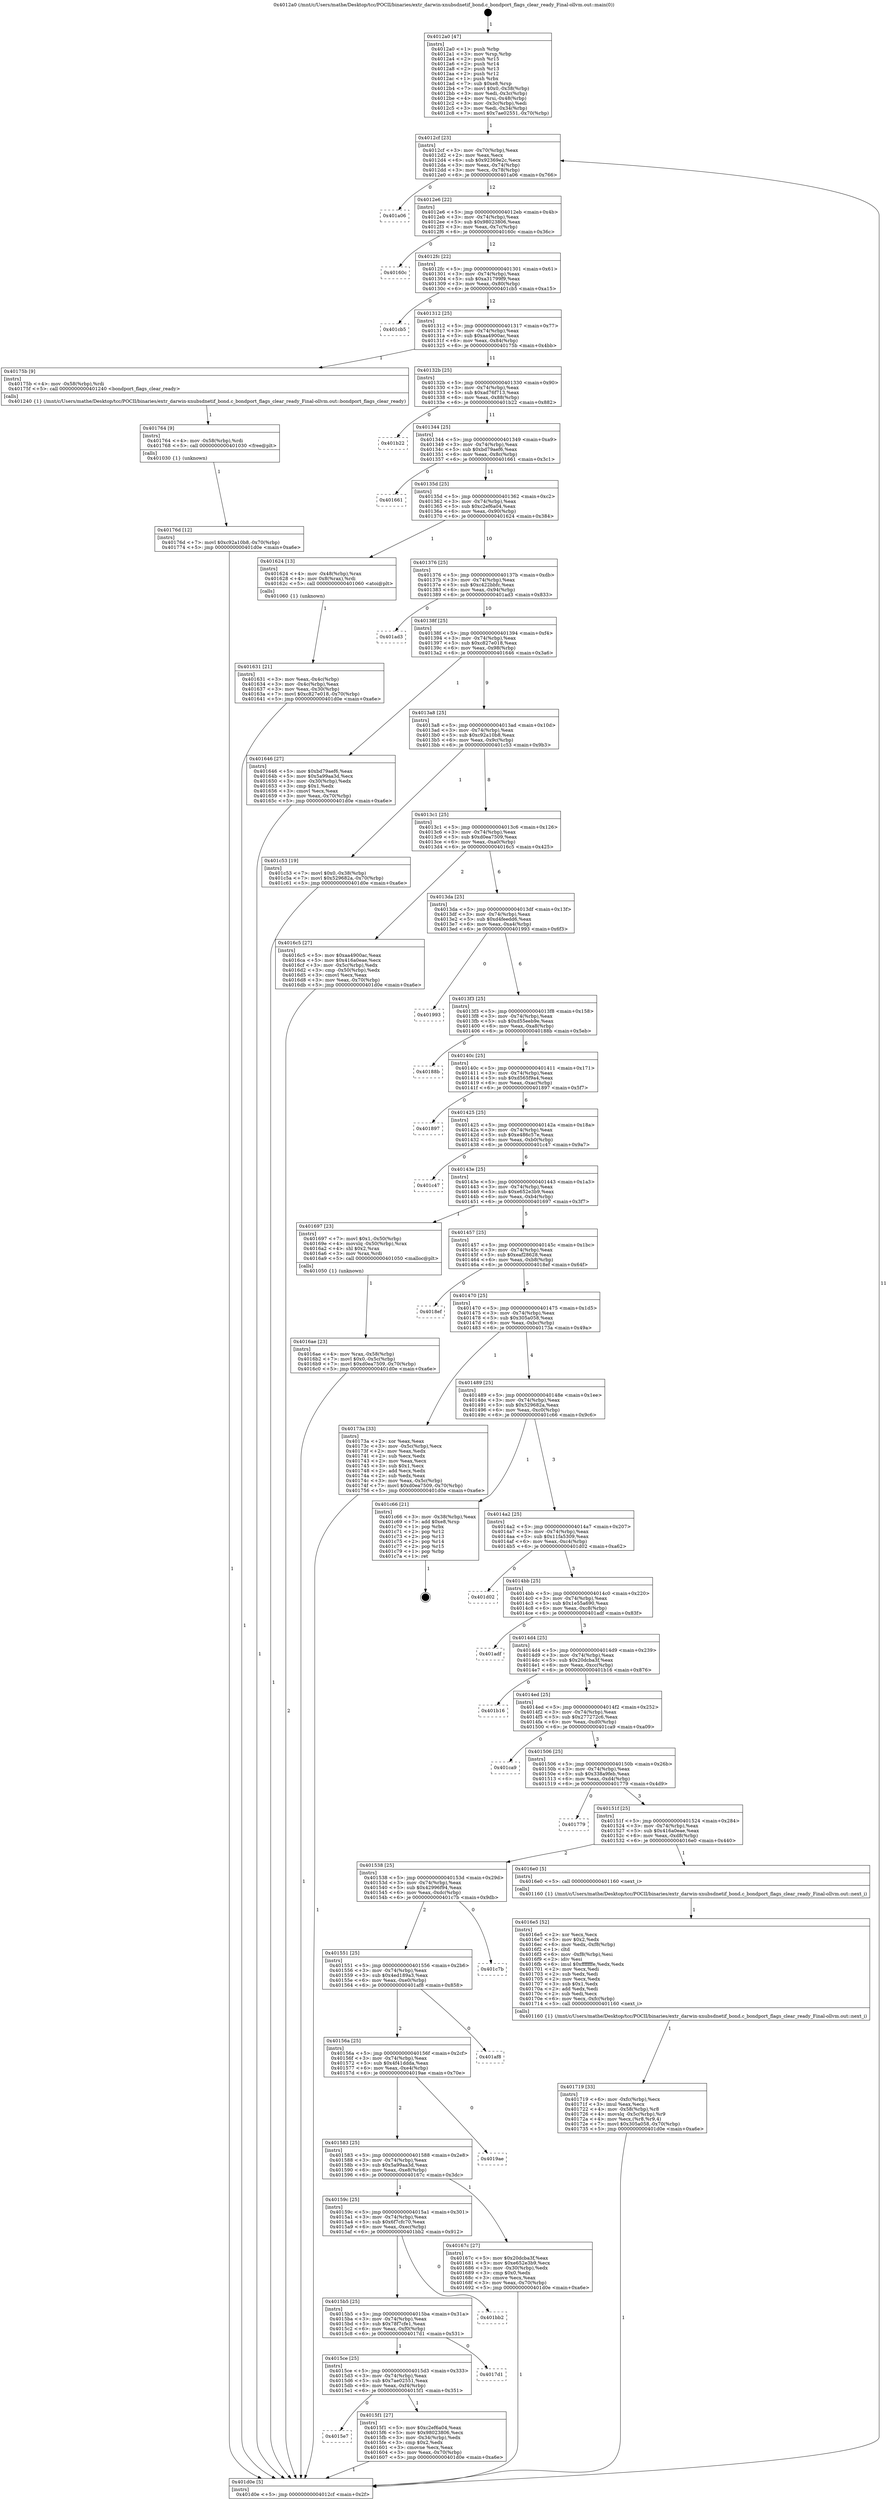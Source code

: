 digraph "0x4012a0" {
  label = "0x4012a0 (/mnt/c/Users/mathe/Desktop/tcc/POCII/binaries/extr_darwin-xnubsdnetif_bond.c_bondport_flags_clear_ready_Final-ollvm.out::main(0))"
  labelloc = "t"
  node[shape=record]

  Entry [label="",width=0.3,height=0.3,shape=circle,fillcolor=black,style=filled]
  "0x4012cf" [label="{
     0x4012cf [23]\l
     | [instrs]\l
     &nbsp;&nbsp;0x4012cf \<+3\>: mov -0x70(%rbp),%eax\l
     &nbsp;&nbsp;0x4012d2 \<+2\>: mov %eax,%ecx\l
     &nbsp;&nbsp;0x4012d4 \<+6\>: sub $0x92369e2c,%ecx\l
     &nbsp;&nbsp;0x4012da \<+3\>: mov %eax,-0x74(%rbp)\l
     &nbsp;&nbsp;0x4012dd \<+3\>: mov %ecx,-0x78(%rbp)\l
     &nbsp;&nbsp;0x4012e0 \<+6\>: je 0000000000401a06 \<main+0x766\>\l
  }"]
  "0x401a06" [label="{
     0x401a06\l
  }", style=dashed]
  "0x4012e6" [label="{
     0x4012e6 [22]\l
     | [instrs]\l
     &nbsp;&nbsp;0x4012e6 \<+5\>: jmp 00000000004012eb \<main+0x4b\>\l
     &nbsp;&nbsp;0x4012eb \<+3\>: mov -0x74(%rbp),%eax\l
     &nbsp;&nbsp;0x4012ee \<+5\>: sub $0x98023806,%eax\l
     &nbsp;&nbsp;0x4012f3 \<+3\>: mov %eax,-0x7c(%rbp)\l
     &nbsp;&nbsp;0x4012f6 \<+6\>: je 000000000040160c \<main+0x36c\>\l
  }"]
  Exit [label="",width=0.3,height=0.3,shape=circle,fillcolor=black,style=filled,peripheries=2]
  "0x40160c" [label="{
     0x40160c\l
  }", style=dashed]
  "0x4012fc" [label="{
     0x4012fc [22]\l
     | [instrs]\l
     &nbsp;&nbsp;0x4012fc \<+5\>: jmp 0000000000401301 \<main+0x61\>\l
     &nbsp;&nbsp;0x401301 \<+3\>: mov -0x74(%rbp),%eax\l
     &nbsp;&nbsp;0x401304 \<+5\>: sub $0xa31799f9,%eax\l
     &nbsp;&nbsp;0x401309 \<+3\>: mov %eax,-0x80(%rbp)\l
     &nbsp;&nbsp;0x40130c \<+6\>: je 0000000000401cb5 \<main+0xa15\>\l
  }"]
  "0x40176d" [label="{
     0x40176d [12]\l
     | [instrs]\l
     &nbsp;&nbsp;0x40176d \<+7\>: movl $0xc92a10b8,-0x70(%rbp)\l
     &nbsp;&nbsp;0x401774 \<+5\>: jmp 0000000000401d0e \<main+0xa6e\>\l
  }"]
  "0x401cb5" [label="{
     0x401cb5\l
  }", style=dashed]
  "0x401312" [label="{
     0x401312 [25]\l
     | [instrs]\l
     &nbsp;&nbsp;0x401312 \<+5\>: jmp 0000000000401317 \<main+0x77\>\l
     &nbsp;&nbsp;0x401317 \<+3\>: mov -0x74(%rbp),%eax\l
     &nbsp;&nbsp;0x40131a \<+5\>: sub $0xaa4900ac,%eax\l
     &nbsp;&nbsp;0x40131f \<+6\>: mov %eax,-0x84(%rbp)\l
     &nbsp;&nbsp;0x401325 \<+6\>: je 000000000040175b \<main+0x4bb\>\l
  }"]
  "0x401764" [label="{
     0x401764 [9]\l
     | [instrs]\l
     &nbsp;&nbsp;0x401764 \<+4\>: mov -0x58(%rbp),%rdi\l
     &nbsp;&nbsp;0x401768 \<+5\>: call 0000000000401030 \<free@plt\>\l
     | [calls]\l
     &nbsp;&nbsp;0x401030 \{1\} (unknown)\l
  }"]
  "0x40175b" [label="{
     0x40175b [9]\l
     | [instrs]\l
     &nbsp;&nbsp;0x40175b \<+4\>: mov -0x58(%rbp),%rdi\l
     &nbsp;&nbsp;0x40175f \<+5\>: call 0000000000401240 \<bondport_flags_clear_ready\>\l
     | [calls]\l
     &nbsp;&nbsp;0x401240 \{1\} (/mnt/c/Users/mathe/Desktop/tcc/POCII/binaries/extr_darwin-xnubsdnetif_bond.c_bondport_flags_clear_ready_Final-ollvm.out::bondport_flags_clear_ready)\l
  }"]
  "0x40132b" [label="{
     0x40132b [25]\l
     | [instrs]\l
     &nbsp;&nbsp;0x40132b \<+5\>: jmp 0000000000401330 \<main+0x90\>\l
     &nbsp;&nbsp;0x401330 \<+3\>: mov -0x74(%rbp),%eax\l
     &nbsp;&nbsp;0x401333 \<+5\>: sub $0xad76f713,%eax\l
     &nbsp;&nbsp;0x401338 \<+6\>: mov %eax,-0x88(%rbp)\l
     &nbsp;&nbsp;0x40133e \<+6\>: je 0000000000401b22 \<main+0x882\>\l
  }"]
  "0x401719" [label="{
     0x401719 [33]\l
     | [instrs]\l
     &nbsp;&nbsp;0x401719 \<+6\>: mov -0xfc(%rbp),%ecx\l
     &nbsp;&nbsp;0x40171f \<+3\>: imul %eax,%ecx\l
     &nbsp;&nbsp;0x401722 \<+4\>: mov -0x58(%rbp),%r8\l
     &nbsp;&nbsp;0x401726 \<+4\>: movslq -0x5c(%rbp),%r9\l
     &nbsp;&nbsp;0x40172a \<+4\>: mov %ecx,(%r8,%r9,4)\l
     &nbsp;&nbsp;0x40172e \<+7\>: movl $0x305a058,-0x70(%rbp)\l
     &nbsp;&nbsp;0x401735 \<+5\>: jmp 0000000000401d0e \<main+0xa6e\>\l
  }"]
  "0x401b22" [label="{
     0x401b22\l
  }", style=dashed]
  "0x401344" [label="{
     0x401344 [25]\l
     | [instrs]\l
     &nbsp;&nbsp;0x401344 \<+5\>: jmp 0000000000401349 \<main+0xa9\>\l
     &nbsp;&nbsp;0x401349 \<+3\>: mov -0x74(%rbp),%eax\l
     &nbsp;&nbsp;0x40134c \<+5\>: sub $0xbd79aef6,%eax\l
     &nbsp;&nbsp;0x401351 \<+6\>: mov %eax,-0x8c(%rbp)\l
     &nbsp;&nbsp;0x401357 \<+6\>: je 0000000000401661 \<main+0x3c1\>\l
  }"]
  "0x4016e5" [label="{
     0x4016e5 [52]\l
     | [instrs]\l
     &nbsp;&nbsp;0x4016e5 \<+2\>: xor %ecx,%ecx\l
     &nbsp;&nbsp;0x4016e7 \<+5\>: mov $0x2,%edx\l
     &nbsp;&nbsp;0x4016ec \<+6\>: mov %edx,-0xf8(%rbp)\l
     &nbsp;&nbsp;0x4016f2 \<+1\>: cltd\l
     &nbsp;&nbsp;0x4016f3 \<+6\>: mov -0xf8(%rbp),%esi\l
     &nbsp;&nbsp;0x4016f9 \<+2\>: idiv %esi\l
     &nbsp;&nbsp;0x4016fb \<+6\>: imul $0xfffffffe,%edx,%edx\l
     &nbsp;&nbsp;0x401701 \<+2\>: mov %ecx,%edi\l
     &nbsp;&nbsp;0x401703 \<+2\>: sub %edx,%edi\l
     &nbsp;&nbsp;0x401705 \<+2\>: mov %ecx,%edx\l
     &nbsp;&nbsp;0x401707 \<+3\>: sub $0x1,%edx\l
     &nbsp;&nbsp;0x40170a \<+2\>: add %edx,%edi\l
     &nbsp;&nbsp;0x40170c \<+2\>: sub %edi,%ecx\l
     &nbsp;&nbsp;0x40170e \<+6\>: mov %ecx,-0xfc(%rbp)\l
     &nbsp;&nbsp;0x401714 \<+5\>: call 0000000000401160 \<next_i\>\l
     | [calls]\l
     &nbsp;&nbsp;0x401160 \{1\} (/mnt/c/Users/mathe/Desktop/tcc/POCII/binaries/extr_darwin-xnubsdnetif_bond.c_bondport_flags_clear_ready_Final-ollvm.out::next_i)\l
  }"]
  "0x401661" [label="{
     0x401661\l
  }", style=dashed]
  "0x40135d" [label="{
     0x40135d [25]\l
     | [instrs]\l
     &nbsp;&nbsp;0x40135d \<+5\>: jmp 0000000000401362 \<main+0xc2\>\l
     &nbsp;&nbsp;0x401362 \<+3\>: mov -0x74(%rbp),%eax\l
     &nbsp;&nbsp;0x401365 \<+5\>: sub $0xc2ef6a04,%eax\l
     &nbsp;&nbsp;0x40136a \<+6\>: mov %eax,-0x90(%rbp)\l
     &nbsp;&nbsp;0x401370 \<+6\>: je 0000000000401624 \<main+0x384\>\l
  }"]
  "0x4016ae" [label="{
     0x4016ae [23]\l
     | [instrs]\l
     &nbsp;&nbsp;0x4016ae \<+4\>: mov %rax,-0x58(%rbp)\l
     &nbsp;&nbsp;0x4016b2 \<+7\>: movl $0x0,-0x5c(%rbp)\l
     &nbsp;&nbsp;0x4016b9 \<+7\>: movl $0xd0ea7509,-0x70(%rbp)\l
     &nbsp;&nbsp;0x4016c0 \<+5\>: jmp 0000000000401d0e \<main+0xa6e\>\l
  }"]
  "0x401624" [label="{
     0x401624 [13]\l
     | [instrs]\l
     &nbsp;&nbsp;0x401624 \<+4\>: mov -0x48(%rbp),%rax\l
     &nbsp;&nbsp;0x401628 \<+4\>: mov 0x8(%rax),%rdi\l
     &nbsp;&nbsp;0x40162c \<+5\>: call 0000000000401060 \<atoi@plt\>\l
     | [calls]\l
     &nbsp;&nbsp;0x401060 \{1\} (unknown)\l
  }"]
  "0x401376" [label="{
     0x401376 [25]\l
     | [instrs]\l
     &nbsp;&nbsp;0x401376 \<+5\>: jmp 000000000040137b \<main+0xdb\>\l
     &nbsp;&nbsp;0x40137b \<+3\>: mov -0x74(%rbp),%eax\l
     &nbsp;&nbsp;0x40137e \<+5\>: sub $0xc422bbfc,%eax\l
     &nbsp;&nbsp;0x401383 \<+6\>: mov %eax,-0x94(%rbp)\l
     &nbsp;&nbsp;0x401389 \<+6\>: je 0000000000401ad3 \<main+0x833\>\l
  }"]
  "0x401631" [label="{
     0x401631 [21]\l
     | [instrs]\l
     &nbsp;&nbsp;0x401631 \<+3\>: mov %eax,-0x4c(%rbp)\l
     &nbsp;&nbsp;0x401634 \<+3\>: mov -0x4c(%rbp),%eax\l
     &nbsp;&nbsp;0x401637 \<+3\>: mov %eax,-0x30(%rbp)\l
     &nbsp;&nbsp;0x40163a \<+7\>: movl $0xc827e018,-0x70(%rbp)\l
     &nbsp;&nbsp;0x401641 \<+5\>: jmp 0000000000401d0e \<main+0xa6e\>\l
  }"]
  "0x401ad3" [label="{
     0x401ad3\l
  }", style=dashed]
  "0x40138f" [label="{
     0x40138f [25]\l
     | [instrs]\l
     &nbsp;&nbsp;0x40138f \<+5\>: jmp 0000000000401394 \<main+0xf4\>\l
     &nbsp;&nbsp;0x401394 \<+3\>: mov -0x74(%rbp),%eax\l
     &nbsp;&nbsp;0x401397 \<+5\>: sub $0xc827e018,%eax\l
     &nbsp;&nbsp;0x40139c \<+6\>: mov %eax,-0x98(%rbp)\l
     &nbsp;&nbsp;0x4013a2 \<+6\>: je 0000000000401646 \<main+0x3a6\>\l
  }"]
  "0x4012a0" [label="{
     0x4012a0 [47]\l
     | [instrs]\l
     &nbsp;&nbsp;0x4012a0 \<+1\>: push %rbp\l
     &nbsp;&nbsp;0x4012a1 \<+3\>: mov %rsp,%rbp\l
     &nbsp;&nbsp;0x4012a4 \<+2\>: push %r15\l
     &nbsp;&nbsp;0x4012a6 \<+2\>: push %r14\l
     &nbsp;&nbsp;0x4012a8 \<+2\>: push %r13\l
     &nbsp;&nbsp;0x4012aa \<+2\>: push %r12\l
     &nbsp;&nbsp;0x4012ac \<+1\>: push %rbx\l
     &nbsp;&nbsp;0x4012ad \<+7\>: sub $0xe8,%rsp\l
     &nbsp;&nbsp;0x4012b4 \<+7\>: movl $0x0,-0x38(%rbp)\l
     &nbsp;&nbsp;0x4012bb \<+3\>: mov %edi,-0x3c(%rbp)\l
     &nbsp;&nbsp;0x4012be \<+4\>: mov %rsi,-0x48(%rbp)\l
     &nbsp;&nbsp;0x4012c2 \<+3\>: mov -0x3c(%rbp),%edi\l
     &nbsp;&nbsp;0x4012c5 \<+3\>: mov %edi,-0x34(%rbp)\l
     &nbsp;&nbsp;0x4012c8 \<+7\>: movl $0x7ae02551,-0x70(%rbp)\l
  }"]
  "0x401646" [label="{
     0x401646 [27]\l
     | [instrs]\l
     &nbsp;&nbsp;0x401646 \<+5\>: mov $0xbd79aef6,%eax\l
     &nbsp;&nbsp;0x40164b \<+5\>: mov $0x5a99aa3d,%ecx\l
     &nbsp;&nbsp;0x401650 \<+3\>: mov -0x30(%rbp),%edx\l
     &nbsp;&nbsp;0x401653 \<+3\>: cmp $0x1,%edx\l
     &nbsp;&nbsp;0x401656 \<+3\>: cmovl %ecx,%eax\l
     &nbsp;&nbsp;0x401659 \<+3\>: mov %eax,-0x70(%rbp)\l
     &nbsp;&nbsp;0x40165c \<+5\>: jmp 0000000000401d0e \<main+0xa6e\>\l
  }"]
  "0x4013a8" [label="{
     0x4013a8 [25]\l
     | [instrs]\l
     &nbsp;&nbsp;0x4013a8 \<+5\>: jmp 00000000004013ad \<main+0x10d\>\l
     &nbsp;&nbsp;0x4013ad \<+3\>: mov -0x74(%rbp),%eax\l
     &nbsp;&nbsp;0x4013b0 \<+5\>: sub $0xc92a10b8,%eax\l
     &nbsp;&nbsp;0x4013b5 \<+6\>: mov %eax,-0x9c(%rbp)\l
     &nbsp;&nbsp;0x4013bb \<+6\>: je 0000000000401c53 \<main+0x9b3\>\l
  }"]
  "0x401d0e" [label="{
     0x401d0e [5]\l
     | [instrs]\l
     &nbsp;&nbsp;0x401d0e \<+5\>: jmp 00000000004012cf \<main+0x2f\>\l
  }"]
  "0x401c53" [label="{
     0x401c53 [19]\l
     | [instrs]\l
     &nbsp;&nbsp;0x401c53 \<+7\>: movl $0x0,-0x38(%rbp)\l
     &nbsp;&nbsp;0x401c5a \<+7\>: movl $0x529682a,-0x70(%rbp)\l
     &nbsp;&nbsp;0x401c61 \<+5\>: jmp 0000000000401d0e \<main+0xa6e\>\l
  }"]
  "0x4013c1" [label="{
     0x4013c1 [25]\l
     | [instrs]\l
     &nbsp;&nbsp;0x4013c1 \<+5\>: jmp 00000000004013c6 \<main+0x126\>\l
     &nbsp;&nbsp;0x4013c6 \<+3\>: mov -0x74(%rbp),%eax\l
     &nbsp;&nbsp;0x4013c9 \<+5\>: sub $0xd0ea7509,%eax\l
     &nbsp;&nbsp;0x4013ce \<+6\>: mov %eax,-0xa0(%rbp)\l
     &nbsp;&nbsp;0x4013d4 \<+6\>: je 00000000004016c5 \<main+0x425\>\l
  }"]
  "0x4015e7" [label="{
     0x4015e7\l
  }", style=dashed]
  "0x4016c5" [label="{
     0x4016c5 [27]\l
     | [instrs]\l
     &nbsp;&nbsp;0x4016c5 \<+5\>: mov $0xaa4900ac,%eax\l
     &nbsp;&nbsp;0x4016ca \<+5\>: mov $0x416a0eae,%ecx\l
     &nbsp;&nbsp;0x4016cf \<+3\>: mov -0x5c(%rbp),%edx\l
     &nbsp;&nbsp;0x4016d2 \<+3\>: cmp -0x50(%rbp),%edx\l
     &nbsp;&nbsp;0x4016d5 \<+3\>: cmovl %ecx,%eax\l
     &nbsp;&nbsp;0x4016d8 \<+3\>: mov %eax,-0x70(%rbp)\l
     &nbsp;&nbsp;0x4016db \<+5\>: jmp 0000000000401d0e \<main+0xa6e\>\l
  }"]
  "0x4013da" [label="{
     0x4013da [25]\l
     | [instrs]\l
     &nbsp;&nbsp;0x4013da \<+5\>: jmp 00000000004013df \<main+0x13f\>\l
     &nbsp;&nbsp;0x4013df \<+3\>: mov -0x74(%rbp),%eax\l
     &nbsp;&nbsp;0x4013e2 \<+5\>: sub $0xd4feedd6,%eax\l
     &nbsp;&nbsp;0x4013e7 \<+6\>: mov %eax,-0xa4(%rbp)\l
     &nbsp;&nbsp;0x4013ed \<+6\>: je 0000000000401993 \<main+0x6f3\>\l
  }"]
  "0x4015f1" [label="{
     0x4015f1 [27]\l
     | [instrs]\l
     &nbsp;&nbsp;0x4015f1 \<+5\>: mov $0xc2ef6a04,%eax\l
     &nbsp;&nbsp;0x4015f6 \<+5\>: mov $0x98023806,%ecx\l
     &nbsp;&nbsp;0x4015fb \<+3\>: mov -0x34(%rbp),%edx\l
     &nbsp;&nbsp;0x4015fe \<+3\>: cmp $0x2,%edx\l
     &nbsp;&nbsp;0x401601 \<+3\>: cmovne %ecx,%eax\l
     &nbsp;&nbsp;0x401604 \<+3\>: mov %eax,-0x70(%rbp)\l
     &nbsp;&nbsp;0x401607 \<+5\>: jmp 0000000000401d0e \<main+0xa6e\>\l
  }"]
  "0x401993" [label="{
     0x401993\l
  }", style=dashed]
  "0x4013f3" [label="{
     0x4013f3 [25]\l
     | [instrs]\l
     &nbsp;&nbsp;0x4013f3 \<+5\>: jmp 00000000004013f8 \<main+0x158\>\l
     &nbsp;&nbsp;0x4013f8 \<+3\>: mov -0x74(%rbp),%eax\l
     &nbsp;&nbsp;0x4013fb \<+5\>: sub $0xd55eeb9e,%eax\l
     &nbsp;&nbsp;0x401400 \<+6\>: mov %eax,-0xa8(%rbp)\l
     &nbsp;&nbsp;0x401406 \<+6\>: je 000000000040188b \<main+0x5eb\>\l
  }"]
  "0x4015ce" [label="{
     0x4015ce [25]\l
     | [instrs]\l
     &nbsp;&nbsp;0x4015ce \<+5\>: jmp 00000000004015d3 \<main+0x333\>\l
     &nbsp;&nbsp;0x4015d3 \<+3\>: mov -0x74(%rbp),%eax\l
     &nbsp;&nbsp;0x4015d6 \<+5\>: sub $0x7ae02551,%eax\l
     &nbsp;&nbsp;0x4015db \<+6\>: mov %eax,-0xf4(%rbp)\l
     &nbsp;&nbsp;0x4015e1 \<+6\>: je 00000000004015f1 \<main+0x351\>\l
  }"]
  "0x40188b" [label="{
     0x40188b\l
  }", style=dashed]
  "0x40140c" [label="{
     0x40140c [25]\l
     | [instrs]\l
     &nbsp;&nbsp;0x40140c \<+5\>: jmp 0000000000401411 \<main+0x171\>\l
     &nbsp;&nbsp;0x401411 \<+3\>: mov -0x74(%rbp),%eax\l
     &nbsp;&nbsp;0x401414 \<+5\>: sub $0xd565f9a4,%eax\l
     &nbsp;&nbsp;0x401419 \<+6\>: mov %eax,-0xac(%rbp)\l
     &nbsp;&nbsp;0x40141f \<+6\>: je 0000000000401897 \<main+0x5f7\>\l
  }"]
  "0x4017d1" [label="{
     0x4017d1\l
  }", style=dashed]
  "0x401897" [label="{
     0x401897\l
  }", style=dashed]
  "0x401425" [label="{
     0x401425 [25]\l
     | [instrs]\l
     &nbsp;&nbsp;0x401425 \<+5\>: jmp 000000000040142a \<main+0x18a\>\l
     &nbsp;&nbsp;0x40142a \<+3\>: mov -0x74(%rbp),%eax\l
     &nbsp;&nbsp;0x40142d \<+5\>: sub $0xe486c57e,%eax\l
     &nbsp;&nbsp;0x401432 \<+6\>: mov %eax,-0xb0(%rbp)\l
     &nbsp;&nbsp;0x401438 \<+6\>: je 0000000000401c47 \<main+0x9a7\>\l
  }"]
  "0x4015b5" [label="{
     0x4015b5 [25]\l
     | [instrs]\l
     &nbsp;&nbsp;0x4015b5 \<+5\>: jmp 00000000004015ba \<main+0x31a\>\l
     &nbsp;&nbsp;0x4015ba \<+3\>: mov -0x74(%rbp),%eax\l
     &nbsp;&nbsp;0x4015bd \<+5\>: sub $0x78f7cfe1,%eax\l
     &nbsp;&nbsp;0x4015c2 \<+6\>: mov %eax,-0xf0(%rbp)\l
     &nbsp;&nbsp;0x4015c8 \<+6\>: je 00000000004017d1 \<main+0x531\>\l
  }"]
  "0x401c47" [label="{
     0x401c47\l
  }", style=dashed]
  "0x40143e" [label="{
     0x40143e [25]\l
     | [instrs]\l
     &nbsp;&nbsp;0x40143e \<+5\>: jmp 0000000000401443 \<main+0x1a3\>\l
     &nbsp;&nbsp;0x401443 \<+3\>: mov -0x74(%rbp),%eax\l
     &nbsp;&nbsp;0x401446 \<+5\>: sub $0xe652e3b9,%eax\l
     &nbsp;&nbsp;0x40144b \<+6\>: mov %eax,-0xb4(%rbp)\l
     &nbsp;&nbsp;0x401451 \<+6\>: je 0000000000401697 \<main+0x3f7\>\l
  }"]
  "0x401bb2" [label="{
     0x401bb2\l
  }", style=dashed]
  "0x401697" [label="{
     0x401697 [23]\l
     | [instrs]\l
     &nbsp;&nbsp;0x401697 \<+7\>: movl $0x1,-0x50(%rbp)\l
     &nbsp;&nbsp;0x40169e \<+4\>: movslq -0x50(%rbp),%rax\l
     &nbsp;&nbsp;0x4016a2 \<+4\>: shl $0x2,%rax\l
     &nbsp;&nbsp;0x4016a6 \<+3\>: mov %rax,%rdi\l
     &nbsp;&nbsp;0x4016a9 \<+5\>: call 0000000000401050 \<malloc@plt\>\l
     | [calls]\l
     &nbsp;&nbsp;0x401050 \{1\} (unknown)\l
  }"]
  "0x401457" [label="{
     0x401457 [25]\l
     | [instrs]\l
     &nbsp;&nbsp;0x401457 \<+5\>: jmp 000000000040145c \<main+0x1bc\>\l
     &nbsp;&nbsp;0x40145c \<+3\>: mov -0x74(%rbp),%eax\l
     &nbsp;&nbsp;0x40145f \<+5\>: sub $0xeaf28628,%eax\l
     &nbsp;&nbsp;0x401464 \<+6\>: mov %eax,-0xb8(%rbp)\l
     &nbsp;&nbsp;0x40146a \<+6\>: je 00000000004018ef \<main+0x64f\>\l
  }"]
  "0x40159c" [label="{
     0x40159c [25]\l
     | [instrs]\l
     &nbsp;&nbsp;0x40159c \<+5\>: jmp 00000000004015a1 \<main+0x301\>\l
     &nbsp;&nbsp;0x4015a1 \<+3\>: mov -0x74(%rbp),%eax\l
     &nbsp;&nbsp;0x4015a4 \<+5\>: sub $0x6f7cfc70,%eax\l
     &nbsp;&nbsp;0x4015a9 \<+6\>: mov %eax,-0xec(%rbp)\l
     &nbsp;&nbsp;0x4015af \<+6\>: je 0000000000401bb2 \<main+0x912\>\l
  }"]
  "0x4018ef" [label="{
     0x4018ef\l
  }", style=dashed]
  "0x401470" [label="{
     0x401470 [25]\l
     | [instrs]\l
     &nbsp;&nbsp;0x401470 \<+5\>: jmp 0000000000401475 \<main+0x1d5\>\l
     &nbsp;&nbsp;0x401475 \<+3\>: mov -0x74(%rbp),%eax\l
     &nbsp;&nbsp;0x401478 \<+5\>: sub $0x305a058,%eax\l
     &nbsp;&nbsp;0x40147d \<+6\>: mov %eax,-0xbc(%rbp)\l
     &nbsp;&nbsp;0x401483 \<+6\>: je 000000000040173a \<main+0x49a\>\l
  }"]
  "0x40167c" [label="{
     0x40167c [27]\l
     | [instrs]\l
     &nbsp;&nbsp;0x40167c \<+5\>: mov $0x20dcba3f,%eax\l
     &nbsp;&nbsp;0x401681 \<+5\>: mov $0xe652e3b9,%ecx\l
     &nbsp;&nbsp;0x401686 \<+3\>: mov -0x30(%rbp),%edx\l
     &nbsp;&nbsp;0x401689 \<+3\>: cmp $0x0,%edx\l
     &nbsp;&nbsp;0x40168c \<+3\>: cmove %ecx,%eax\l
     &nbsp;&nbsp;0x40168f \<+3\>: mov %eax,-0x70(%rbp)\l
     &nbsp;&nbsp;0x401692 \<+5\>: jmp 0000000000401d0e \<main+0xa6e\>\l
  }"]
  "0x40173a" [label="{
     0x40173a [33]\l
     | [instrs]\l
     &nbsp;&nbsp;0x40173a \<+2\>: xor %eax,%eax\l
     &nbsp;&nbsp;0x40173c \<+3\>: mov -0x5c(%rbp),%ecx\l
     &nbsp;&nbsp;0x40173f \<+2\>: mov %eax,%edx\l
     &nbsp;&nbsp;0x401741 \<+2\>: sub %ecx,%edx\l
     &nbsp;&nbsp;0x401743 \<+2\>: mov %eax,%ecx\l
     &nbsp;&nbsp;0x401745 \<+3\>: sub $0x1,%ecx\l
     &nbsp;&nbsp;0x401748 \<+2\>: add %ecx,%edx\l
     &nbsp;&nbsp;0x40174a \<+2\>: sub %edx,%eax\l
     &nbsp;&nbsp;0x40174c \<+3\>: mov %eax,-0x5c(%rbp)\l
     &nbsp;&nbsp;0x40174f \<+7\>: movl $0xd0ea7509,-0x70(%rbp)\l
     &nbsp;&nbsp;0x401756 \<+5\>: jmp 0000000000401d0e \<main+0xa6e\>\l
  }"]
  "0x401489" [label="{
     0x401489 [25]\l
     | [instrs]\l
     &nbsp;&nbsp;0x401489 \<+5\>: jmp 000000000040148e \<main+0x1ee\>\l
     &nbsp;&nbsp;0x40148e \<+3\>: mov -0x74(%rbp),%eax\l
     &nbsp;&nbsp;0x401491 \<+5\>: sub $0x529682a,%eax\l
     &nbsp;&nbsp;0x401496 \<+6\>: mov %eax,-0xc0(%rbp)\l
     &nbsp;&nbsp;0x40149c \<+6\>: je 0000000000401c66 \<main+0x9c6\>\l
  }"]
  "0x401583" [label="{
     0x401583 [25]\l
     | [instrs]\l
     &nbsp;&nbsp;0x401583 \<+5\>: jmp 0000000000401588 \<main+0x2e8\>\l
     &nbsp;&nbsp;0x401588 \<+3\>: mov -0x74(%rbp),%eax\l
     &nbsp;&nbsp;0x40158b \<+5\>: sub $0x5a99aa3d,%eax\l
     &nbsp;&nbsp;0x401590 \<+6\>: mov %eax,-0xe8(%rbp)\l
     &nbsp;&nbsp;0x401596 \<+6\>: je 000000000040167c \<main+0x3dc\>\l
  }"]
  "0x401c66" [label="{
     0x401c66 [21]\l
     | [instrs]\l
     &nbsp;&nbsp;0x401c66 \<+3\>: mov -0x38(%rbp),%eax\l
     &nbsp;&nbsp;0x401c69 \<+7\>: add $0xe8,%rsp\l
     &nbsp;&nbsp;0x401c70 \<+1\>: pop %rbx\l
     &nbsp;&nbsp;0x401c71 \<+2\>: pop %r12\l
     &nbsp;&nbsp;0x401c73 \<+2\>: pop %r13\l
     &nbsp;&nbsp;0x401c75 \<+2\>: pop %r14\l
     &nbsp;&nbsp;0x401c77 \<+2\>: pop %r15\l
     &nbsp;&nbsp;0x401c79 \<+1\>: pop %rbp\l
     &nbsp;&nbsp;0x401c7a \<+1\>: ret\l
  }"]
  "0x4014a2" [label="{
     0x4014a2 [25]\l
     | [instrs]\l
     &nbsp;&nbsp;0x4014a2 \<+5\>: jmp 00000000004014a7 \<main+0x207\>\l
     &nbsp;&nbsp;0x4014a7 \<+3\>: mov -0x74(%rbp),%eax\l
     &nbsp;&nbsp;0x4014aa \<+5\>: sub $0x11fa5309,%eax\l
     &nbsp;&nbsp;0x4014af \<+6\>: mov %eax,-0xc4(%rbp)\l
     &nbsp;&nbsp;0x4014b5 \<+6\>: je 0000000000401d02 \<main+0xa62\>\l
  }"]
  "0x4019ae" [label="{
     0x4019ae\l
  }", style=dashed]
  "0x401d02" [label="{
     0x401d02\l
  }", style=dashed]
  "0x4014bb" [label="{
     0x4014bb [25]\l
     | [instrs]\l
     &nbsp;&nbsp;0x4014bb \<+5\>: jmp 00000000004014c0 \<main+0x220\>\l
     &nbsp;&nbsp;0x4014c0 \<+3\>: mov -0x74(%rbp),%eax\l
     &nbsp;&nbsp;0x4014c3 \<+5\>: sub $0x1e55a690,%eax\l
     &nbsp;&nbsp;0x4014c8 \<+6\>: mov %eax,-0xc8(%rbp)\l
     &nbsp;&nbsp;0x4014ce \<+6\>: je 0000000000401adf \<main+0x83f\>\l
  }"]
  "0x40156a" [label="{
     0x40156a [25]\l
     | [instrs]\l
     &nbsp;&nbsp;0x40156a \<+5\>: jmp 000000000040156f \<main+0x2cf\>\l
     &nbsp;&nbsp;0x40156f \<+3\>: mov -0x74(%rbp),%eax\l
     &nbsp;&nbsp;0x401572 \<+5\>: sub $0x4f41ddda,%eax\l
     &nbsp;&nbsp;0x401577 \<+6\>: mov %eax,-0xe4(%rbp)\l
     &nbsp;&nbsp;0x40157d \<+6\>: je 00000000004019ae \<main+0x70e\>\l
  }"]
  "0x401adf" [label="{
     0x401adf\l
  }", style=dashed]
  "0x4014d4" [label="{
     0x4014d4 [25]\l
     | [instrs]\l
     &nbsp;&nbsp;0x4014d4 \<+5\>: jmp 00000000004014d9 \<main+0x239\>\l
     &nbsp;&nbsp;0x4014d9 \<+3\>: mov -0x74(%rbp),%eax\l
     &nbsp;&nbsp;0x4014dc \<+5\>: sub $0x20dcba3f,%eax\l
     &nbsp;&nbsp;0x4014e1 \<+6\>: mov %eax,-0xcc(%rbp)\l
     &nbsp;&nbsp;0x4014e7 \<+6\>: je 0000000000401b16 \<main+0x876\>\l
  }"]
  "0x401af8" [label="{
     0x401af8\l
  }", style=dashed]
  "0x401b16" [label="{
     0x401b16\l
  }", style=dashed]
  "0x4014ed" [label="{
     0x4014ed [25]\l
     | [instrs]\l
     &nbsp;&nbsp;0x4014ed \<+5\>: jmp 00000000004014f2 \<main+0x252\>\l
     &nbsp;&nbsp;0x4014f2 \<+3\>: mov -0x74(%rbp),%eax\l
     &nbsp;&nbsp;0x4014f5 \<+5\>: sub $0x277272c6,%eax\l
     &nbsp;&nbsp;0x4014fa \<+6\>: mov %eax,-0xd0(%rbp)\l
     &nbsp;&nbsp;0x401500 \<+6\>: je 0000000000401ca9 \<main+0xa09\>\l
  }"]
  "0x401551" [label="{
     0x401551 [25]\l
     | [instrs]\l
     &nbsp;&nbsp;0x401551 \<+5\>: jmp 0000000000401556 \<main+0x2b6\>\l
     &nbsp;&nbsp;0x401556 \<+3\>: mov -0x74(%rbp),%eax\l
     &nbsp;&nbsp;0x401559 \<+5\>: sub $0x4ed189a3,%eax\l
     &nbsp;&nbsp;0x40155e \<+6\>: mov %eax,-0xe0(%rbp)\l
     &nbsp;&nbsp;0x401564 \<+6\>: je 0000000000401af8 \<main+0x858\>\l
  }"]
  "0x401ca9" [label="{
     0x401ca9\l
  }", style=dashed]
  "0x401506" [label="{
     0x401506 [25]\l
     | [instrs]\l
     &nbsp;&nbsp;0x401506 \<+5\>: jmp 000000000040150b \<main+0x26b\>\l
     &nbsp;&nbsp;0x40150b \<+3\>: mov -0x74(%rbp),%eax\l
     &nbsp;&nbsp;0x40150e \<+5\>: sub $0x338a9feb,%eax\l
     &nbsp;&nbsp;0x401513 \<+6\>: mov %eax,-0xd4(%rbp)\l
     &nbsp;&nbsp;0x401519 \<+6\>: je 0000000000401779 \<main+0x4d9\>\l
  }"]
  "0x401c7b" [label="{
     0x401c7b\l
  }", style=dashed]
  "0x401779" [label="{
     0x401779\l
  }", style=dashed]
  "0x40151f" [label="{
     0x40151f [25]\l
     | [instrs]\l
     &nbsp;&nbsp;0x40151f \<+5\>: jmp 0000000000401524 \<main+0x284\>\l
     &nbsp;&nbsp;0x401524 \<+3\>: mov -0x74(%rbp),%eax\l
     &nbsp;&nbsp;0x401527 \<+5\>: sub $0x416a0eae,%eax\l
     &nbsp;&nbsp;0x40152c \<+6\>: mov %eax,-0xd8(%rbp)\l
     &nbsp;&nbsp;0x401532 \<+6\>: je 00000000004016e0 \<main+0x440\>\l
  }"]
  "0x401538" [label="{
     0x401538 [25]\l
     | [instrs]\l
     &nbsp;&nbsp;0x401538 \<+5\>: jmp 000000000040153d \<main+0x29d\>\l
     &nbsp;&nbsp;0x40153d \<+3\>: mov -0x74(%rbp),%eax\l
     &nbsp;&nbsp;0x401540 \<+5\>: sub $0x42996f94,%eax\l
     &nbsp;&nbsp;0x401545 \<+6\>: mov %eax,-0xdc(%rbp)\l
     &nbsp;&nbsp;0x40154b \<+6\>: je 0000000000401c7b \<main+0x9db\>\l
  }"]
  "0x4016e0" [label="{
     0x4016e0 [5]\l
     | [instrs]\l
     &nbsp;&nbsp;0x4016e0 \<+5\>: call 0000000000401160 \<next_i\>\l
     | [calls]\l
     &nbsp;&nbsp;0x401160 \{1\} (/mnt/c/Users/mathe/Desktop/tcc/POCII/binaries/extr_darwin-xnubsdnetif_bond.c_bondport_flags_clear_ready_Final-ollvm.out::next_i)\l
  }"]
  Entry -> "0x4012a0" [label=" 1"]
  "0x4012cf" -> "0x401a06" [label=" 0"]
  "0x4012cf" -> "0x4012e6" [label=" 12"]
  "0x401c66" -> Exit [label=" 1"]
  "0x4012e6" -> "0x40160c" [label=" 0"]
  "0x4012e6" -> "0x4012fc" [label=" 12"]
  "0x401c53" -> "0x401d0e" [label=" 1"]
  "0x4012fc" -> "0x401cb5" [label=" 0"]
  "0x4012fc" -> "0x401312" [label=" 12"]
  "0x40176d" -> "0x401d0e" [label=" 1"]
  "0x401312" -> "0x40175b" [label=" 1"]
  "0x401312" -> "0x40132b" [label=" 11"]
  "0x401764" -> "0x40176d" [label=" 1"]
  "0x40132b" -> "0x401b22" [label=" 0"]
  "0x40132b" -> "0x401344" [label=" 11"]
  "0x40175b" -> "0x401764" [label=" 1"]
  "0x401344" -> "0x401661" [label=" 0"]
  "0x401344" -> "0x40135d" [label=" 11"]
  "0x40173a" -> "0x401d0e" [label=" 1"]
  "0x40135d" -> "0x401624" [label=" 1"]
  "0x40135d" -> "0x401376" [label=" 10"]
  "0x401719" -> "0x401d0e" [label=" 1"]
  "0x401376" -> "0x401ad3" [label=" 0"]
  "0x401376" -> "0x40138f" [label=" 10"]
  "0x4016e5" -> "0x401719" [label=" 1"]
  "0x40138f" -> "0x401646" [label=" 1"]
  "0x40138f" -> "0x4013a8" [label=" 9"]
  "0x4016e0" -> "0x4016e5" [label=" 1"]
  "0x4013a8" -> "0x401c53" [label=" 1"]
  "0x4013a8" -> "0x4013c1" [label=" 8"]
  "0x4016c5" -> "0x401d0e" [label=" 2"]
  "0x4013c1" -> "0x4016c5" [label=" 2"]
  "0x4013c1" -> "0x4013da" [label=" 6"]
  "0x4016ae" -> "0x401d0e" [label=" 1"]
  "0x4013da" -> "0x401993" [label=" 0"]
  "0x4013da" -> "0x4013f3" [label=" 6"]
  "0x401697" -> "0x4016ae" [label=" 1"]
  "0x4013f3" -> "0x40188b" [label=" 0"]
  "0x4013f3" -> "0x40140c" [label=" 6"]
  "0x401646" -> "0x401d0e" [label=" 1"]
  "0x40140c" -> "0x401897" [label=" 0"]
  "0x40140c" -> "0x401425" [label=" 6"]
  "0x401631" -> "0x401d0e" [label=" 1"]
  "0x401425" -> "0x401c47" [label=" 0"]
  "0x401425" -> "0x40143e" [label=" 6"]
  "0x401d0e" -> "0x4012cf" [label=" 11"]
  "0x40143e" -> "0x401697" [label=" 1"]
  "0x40143e" -> "0x401457" [label=" 5"]
  "0x4012a0" -> "0x4012cf" [label=" 1"]
  "0x401457" -> "0x4018ef" [label=" 0"]
  "0x401457" -> "0x401470" [label=" 5"]
  "0x4015ce" -> "0x4015e7" [label=" 0"]
  "0x401470" -> "0x40173a" [label=" 1"]
  "0x401470" -> "0x401489" [label=" 4"]
  "0x4015ce" -> "0x4015f1" [label=" 1"]
  "0x401489" -> "0x401c66" [label=" 1"]
  "0x401489" -> "0x4014a2" [label=" 3"]
  "0x4015b5" -> "0x4015ce" [label=" 1"]
  "0x4014a2" -> "0x401d02" [label=" 0"]
  "0x4014a2" -> "0x4014bb" [label=" 3"]
  "0x4015b5" -> "0x4017d1" [label=" 0"]
  "0x4014bb" -> "0x401adf" [label=" 0"]
  "0x4014bb" -> "0x4014d4" [label=" 3"]
  "0x40159c" -> "0x4015b5" [label=" 1"]
  "0x4014d4" -> "0x401b16" [label=" 0"]
  "0x4014d4" -> "0x4014ed" [label=" 3"]
  "0x40159c" -> "0x401bb2" [label=" 0"]
  "0x4014ed" -> "0x401ca9" [label=" 0"]
  "0x4014ed" -> "0x401506" [label=" 3"]
  "0x401583" -> "0x40159c" [label=" 1"]
  "0x401506" -> "0x401779" [label=" 0"]
  "0x401506" -> "0x40151f" [label=" 3"]
  "0x401583" -> "0x40167c" [label=" 1"]
  "0x40151f" -> "0x4016e0" [label=" 1"]
  "0x40151f" -> "0x401538" [label=" 2"]
  "0x40167c" -> "0x401d0e" [label=" 1"]
  "0x401538" -> "0x401c7b" [label=" 0"]
  "0x401538" -> "0x401551" [label=" 2"]
  "0x4015f1" -> "0x401d0e" [label=" 1"]
  "0x401551" -> "0x401af8" [label=" 0"]
  "0x401551" -> "0x40156a" [label=" 2"]
  "0x401624" -> "0x401631" [label=" 1"]
  "0x40156a" -> "0x4019ae" [label=" 0"]
  "0x40156a" -> "0x401583" [label=" 2"]
}
